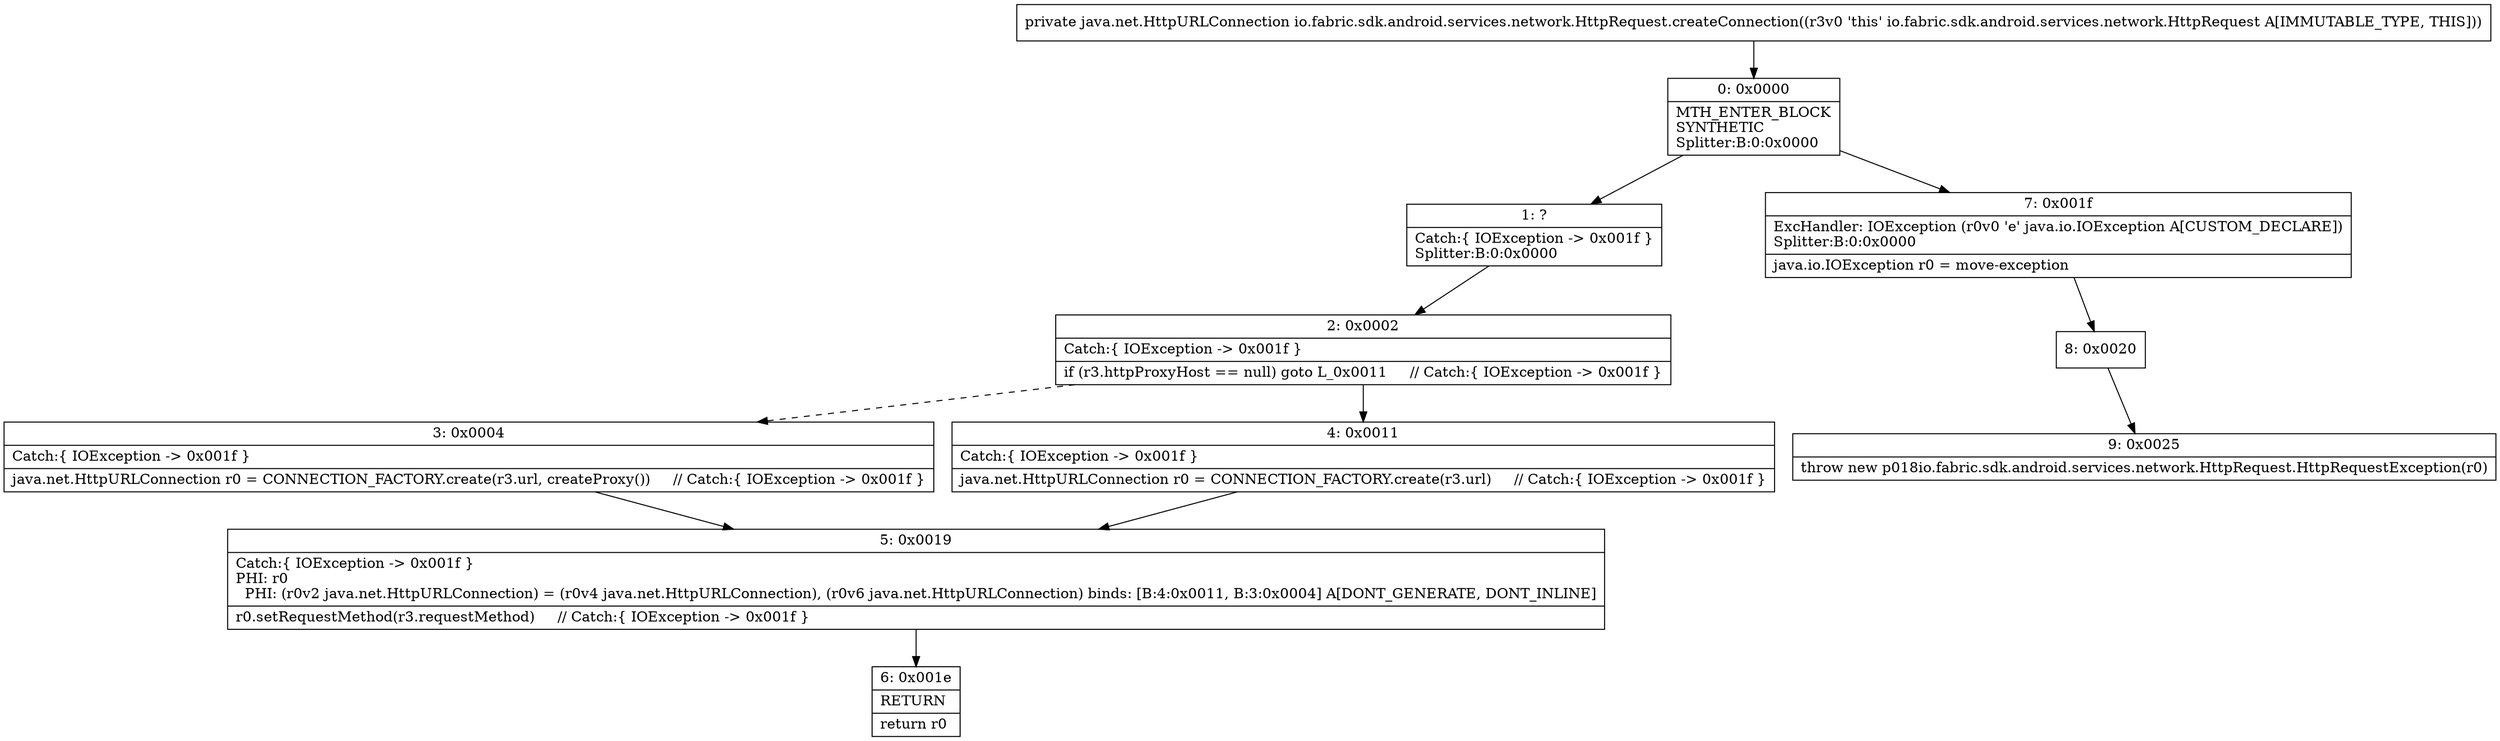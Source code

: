 digraph "CFG forio.fabric.sdk.android.services.network.HttpRequest.createConnection()Ljava\/net\/HttpURLConnection;" {
Node_0 [shape=record,label="{0\:\ 0x0000|MTH_ENTER_BLOCK\lSYNTHETIC\lSplitter:B:0:0x0000\l}"];
Node_1 [shape=record,label="{1\:\ ?|Catch:\{ IOException \-\> 0x001f \}\lSplitter:B:0:0x0000\l}"];
Node_2 [shape=record,label="{2\:\ 0x0002|Catch:\{ IOException \-\> 0x001f \}\l|if (r3.httpProxyHost == null) goto L_0x0011     \/\/ Catch:\{ IOException \-\> 0x001f \}\l}"];
Node_3 [shape=record,label="{3\:\ 0x0004|Catch:\{ IOException \-\> 0x001f \}\l|java.net.HttpURLConnection r0 = CONNECTION_FACTORY.create(r3.url, createProxy())     \/\/ Catch:\{ IOException \-\> 0x001f \}\l}"];
Node_4 [shape=record,label="{4\:\ 0x0011|Catch:\{ IOException \-\> 0x001f \}\l|java.net.HttpURLConnection r0 = CONNECTION_FACTORY.create(r3.url)     \/\/ Catch:\{ IOException \-\> 0x001f \}\l}"];
Node_5 [shape=record,label="{5\:\ 0x0019|Catch:\{ IOException \-\> 0x001f \}\lPHI: r0 \l  PHI: (r0v2 java.net.HttpURLConnection) = (r0v4 java.net.HttpURLConnection), (r0v6 java.net.HttpURLConnection) binds: [B:4:0x0011, B:3:0x0004] A[DONT_GENERATE, DONT_INLINE]\l|r0.setRequestMethod(r3.requestMethod)     \/\/ Catch:\{ IOException \-\> 0x001f \}\l}"];
Node_6 [shape=record,label="{6\:\ 0x001e|RETURN\l|return r0\l}"];
Node_7 [shape=record,label="{7\:\ 0x001f|ExcHandler: IOException (r0v0 'e' java.io.IOException A[CUSTOM_DECLARE])\lSplitter:B:0:0x0000\l|java.io.IOException r0 = move\-exception\l}"];
Node_8 [shape=record,label="{8\:\ 0x0020}"];
Node_9 [shape=record,label="{9\:\ 0x0025|throw new p018io.fabric.sdk.android.services.network.HttpRequest.HttpRequestException(r0)\l}"];
MethodNode[shape=record,label="{private java.net.HttpURLConnection io.fabric.sdk.android.services.network.HttpRequest.createConnection((r3v0 'this' io.fabric.sdk.android.services.network.HttpRequest A[IMMUTABLE_TYPE, THIS])) }"];
MethodNode -> Node_0;
Node_0 -> Node_1;
Node_0 -> Node_7;
Node_1 -> Node_2;
Node_2 -> Node_3[style=dashed];
Node_2 -> Node_4;
Node_3 -> Node_5;
Node_4 -> Node_5;
Node_5 -> Node_6;
Node_7 -> Node_8;
Node_8 -> Node_9;
}

